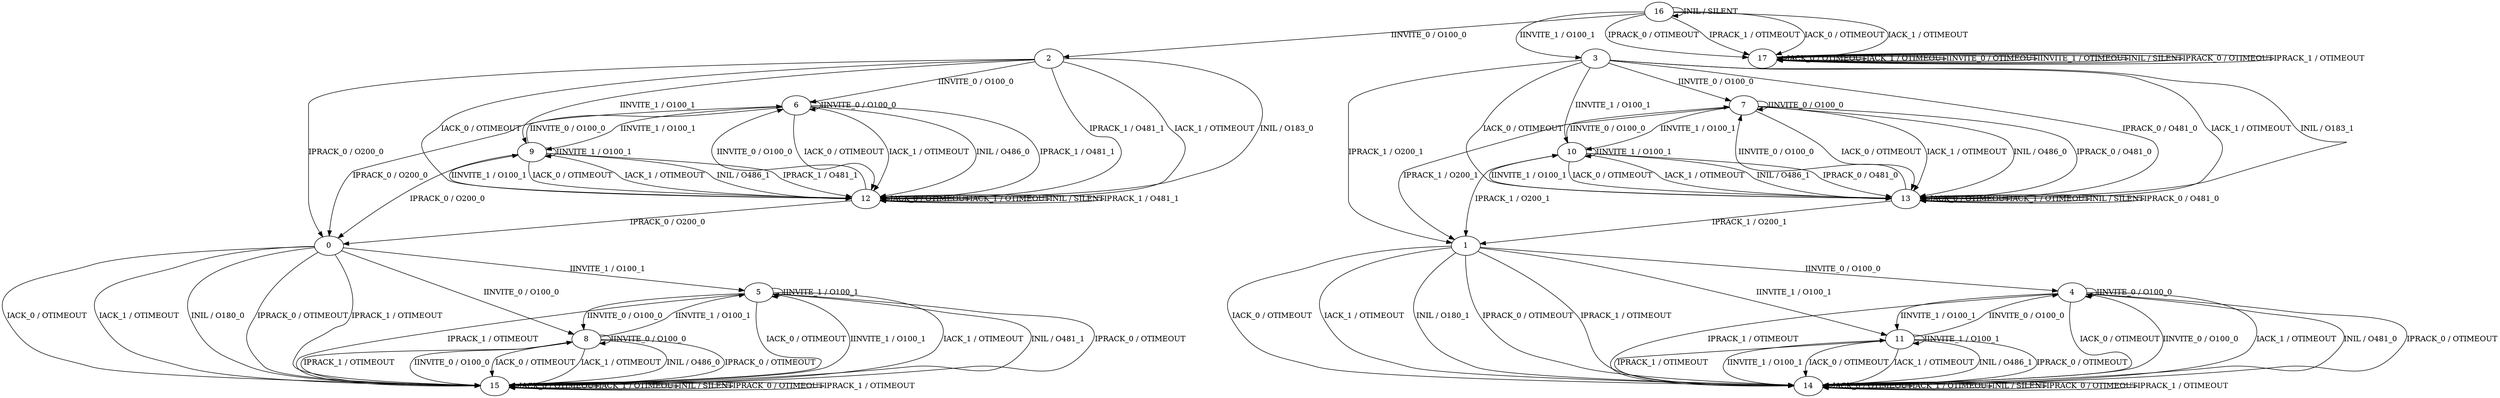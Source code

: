 digraph {
16
0
1
2
3
4
5
6
7
8
9
10
11
12
13
14
15
17
16 -> 17 [label="IACK_0 / OTIMEOUT"]
16 -> 17 [label="IACK_1 / OTIMEOUT"]
16 -> 2 [label="IINVITE_0 / O100_0"]
16 -> 3 [label="IINVITE_1 / O100_1"]
16 -> 16 [label="INIL / SILENT"]
16 -> 17 [label="IPRACK_0 / OTIMEOUT"]
16 -> 17 [label="IPRACK_1 / OTIMEOUT"]
0 -> 15 [label="IACK_0 / OTIMEOUT"]
0 -> 15 [label="IACK_1 / OTIMEOUT"]
0 -> 8 [label="IINVITE_0 / O100_0"]
0 -> 5 [label="IINVITE_1 / O100_1"]
0 -> 15 [label="INIL / O180_0"]
0 -> 15 [label="IPRACK_0 / OTIMEOUT"]
0 -> 15 [label="IPRACK_1 / OTIMEOUT"]
1 -> 14 [label="IACK_0 / OTIMEOUT"]
1 -> 14 [label="IACK_1 / OTIMEOUT"]
1 -> 4 [label="IINVITE_0 / O100_0"]
1 -> 11 [label="IINVITE_1 / O100_1"]
1 -> 14 [label="INIL / O180_1"]
1 -> 14 [label="IPRACK_0 / OTIMEOUT"]
1 -> 14 [label="IPRACK_1 / OTIMEOUT"]
2 -> 12 [label="IACK_0 / OTIMEOUT"]
2 -> 12 [label="IACK_1 / OTIMEOUT"]
2 -> 6 [label="IINVITE_0 / O100_0"]
2 -> 9 [label="IINVITE_1 / O100_1"]
2 -> 12 [label="INIL / O183_0"]
2 -> 0 [label="IPRACK_0 / O200_0"]
2 -> 12 [label="IPRACK_1 / O481_1"]
3 -> 13 [label="IACK_0 / OTIMEOUT"]
3 -> 13 [label="IACK_1 / OTIMEOUT"]
3 -> 7 [label="IINVITE_0 / O100_0"]
3 -> 10 [label="IINVITE_1 / O100_1"]
3 -> 13 [label="INIL / O183_1"]
3 -> 13 [label="IPRACK_0 / O481_0"]
3 -> 1 [label="IPRACK_1 / O200_1"]
4 -> 14 [label="IACK_0 / OTIMEOUT"]
4 -> 14 [label="IACK_1 / OTIMEOUT"]
4 -> 4 [label="IINVITE_0 / O100_0"]
4 -> 11 [label="IINVITE_1 / O100_1"]
4 -> 14 [label="INIL / O481_0"]
4 -> 14 [label="IPRACK_0 / OTIMEOUT"]
4 -> 14 [label="IPRACK_1 / OTIMEOUT"]
5 -> 15 [label="IACK_0 / OTIMEOUT"]
5 -> 15 [label="IACK_1 / OTIMEOUT"]
5 -> 8 [label="IINVITE_0 / O100_0"]
5 -> 5 [label="IINVITE_1 / O100_1"]
5 -> 15 [label="INIL / O481_1"]
5 -> 15 [label="IPRACK_0 / OTIMEOUT"]
5 -> 15 [label="IPRACK_1 / OTIMEOUT"]
6 -> 12 [label="IACK_0 / OTIMEOUT"]
6 -> 12 [label="IACK_1 / OTIMEOUT"]
6 -> 6 [label="IINVITE_0 / O100_0"]
6 -> 9 [label="IINVITE_1 / O100_1"]
6 -> 12 [label="INIL / O486_0"]
6 -> 0 [label="IPRACK_0 / O200_0"]
6 -> 12 [label="IPRACK_1 / O481_1"]
7 -> 13 [label="IACK_0 / OTIMEOUT"]
7 -> 13 [label="IACK_1 / OTIMEOUT"]
7 -> 7 [label="IINVITE_0 / O100_0"]
7 -> 10 [label="IINVITE_1 / O100_1"]
7 -> 13 [label="INIL / O486_0"]
7 -> 13 [label="IPRACK_0 / O481_0"]
7 -> 1 [label="IPRACK_1 / O200_1"]
8 -> 15 [label="IACK_0 / OTIMEOUT"]
8 -> 15 [label="IACK_1 / OTIMEOUT"]
8 -> 8 [label="IINVITE_0 / O100_0"]
8 -> 5 [label="IINVITE_1 / O100_1"]
8 -> 15 [label="INIL / O486_0"]
8 -> 15 [label="IPRACK_0 / OTIMEOUT"]
8 -> 15 [label="IPRACK_1 / OTIMEOUT"]
9 -> 12 [label="IACK_0 / OTIMEOUT"]
9 -> 12 [label="IACK_1 / OTIMEOUT"]
9 -> 6 [label="IINVITE_0 / O100_0"]
9 -> 9 [label="IINVITE_1 / O100_1"]
9 -> 12 [label="INIL / O486_1"]
9 -> 0 [label="IPRACK_0 / O200_0"]
9 -> 12 [label="IPRACK_1 / O481_1"]
10 -> 13 [label="IACK_0 / OTIMEOUT"]
10 -> 13 [label="IACK_1 / OTIMEOUT"]
10 -> 7 [label="IINVITE_0 / O100_0"]
10 -> 10 [label="IINVITE_1 / O100_1"]
10 -> 13 [label="INIL / O486_1"]
10 -> 13 [label="IPRACK_0 / O481_0"]
10 -> 1 [label="IPRACK_1 / O200_1"]
11 -> 14 [label="IACK_0 / OTIMEOUT"]
11 -> 14 [label="IACK_1 / OTIMEOUT"]
11 -> 4 [label="IINVITE_0 / O100_0"]
11 -> 11 [label="IINVITE_1 / O100_1"]
11 -> 14 [label="INIL / O486_1"]
11 -> 14 [label="IPRACK_0 / OTIMEOUT"]
11 -> 14 [label="IPRACK_1 / OTIMEOUT"]
12 -> 12 [label="IACK_0 / OTIMEOUT"]
12 -> 12 [label="IACK_1 / OTIMEOUT"]
12 -> 6 [label="IINVITE_0 / O100_0"]
12 -> 9 [label="IINVITE_1 / O100_1"]
12 -> 12 [label="INIL / SILENT"]
12 -> 0 [label="IPRACK_0 / O200_0"]
12 -> 12 [label="IPRACK_1 / O481_1"]
13 -> 13 [label="IACK_0 / OTIMEOUT"]
13 -> 13 [label="IACK_1 / OTIMEOUT"]
13 -> 7 [label="IINVITE_0 / O100_0"]
13 -> 10 [label="IINVITE_1 / O100_1"]
13 -> 13 [label="INIL / SILENT"]
13 -> 13 [label="IPRACK_0 / O481_0"]
13 -> 1 [label="IPRACK_1 / O200_1"]
14 -> 14 [label="IACK_0 / OTIMEOUT"]
14 -> 14 [label="IACK_1 / OTIMEOUT"]
14 -> 4 [label="IINVITE_0 / O100_0"]
14 -> 11 [label="IINVITE_1 / O100_1"]
14 -> 14 [label="INIL / SILENT"]
14 -> 14 [label="IPRACK_0 / OTIMEOUT"]
14 -> 14 [label="IPRACK_1 / OTIMEOUT"]
15 -> 15 [label="IACK_0 / OTIMEOUT"]
15 -> 15 [label="IACK_1 / OTIMEOUT"]
15 -> 8 [label="IINVITE_0 / O100_0"]
15 -> 5 [label="IINVITE_1 / O100_1"]
15 -> 15 [label="INIL / SILENT"]
15 -> 15 [label="IPRACK_0 / OTIMEOUT"]
15 -> 15 [label="IPRACK_1 / OTIMEOUT"]
17 -> 17 [label="IACK_0 / OTIMEOUT"]
17 -> 17 [label="IACK_1 / OTIMEOUT"]
17 -> 17 [label="IINVITE_0 / OTIMEOUT"]
17 -> 17 [label="IINVITE_1 / OTIMEOUT"]
17 -> 17 [label="INIL / SILENT"]
17 -> 17 [label="IPRACK_0 / OTIMEOUT"]
17 -> 17 [label="IPRACK_1 / OTIMEOUT"]
}
